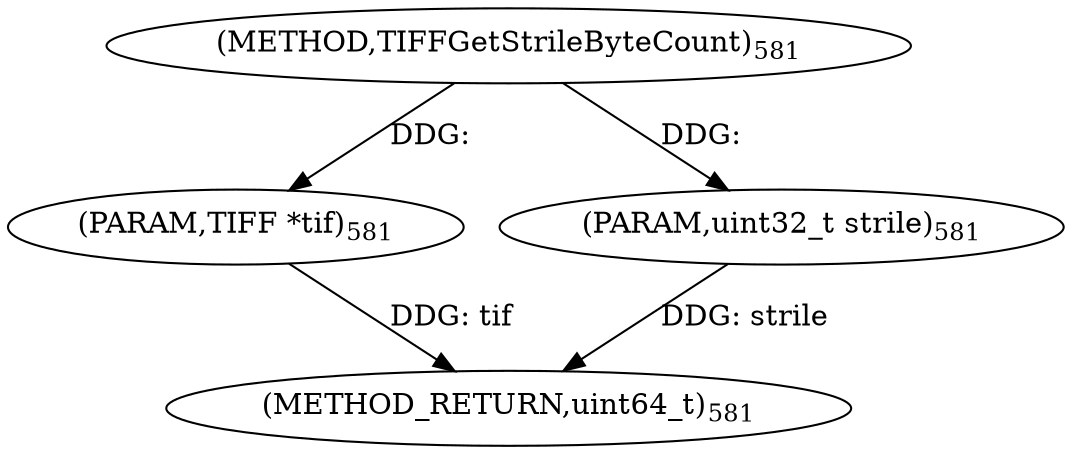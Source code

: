 digraph "TIFFGetStrileByteCount" {  
"9269" [label = <(METHOD,TIFFGetStrileByteCount)<SUB>581</SUB>> ]
"9272" [label = <(METHOD_RETURN,uint64_t)<SUB>581</SUB>> ]
"9270" [label = <(PARAM,TIFF *tif)<SUB>581</SUB>> ]
"9271" [label = <(PARAM,uint32_t strile)<SUB>581</SUB>> ]
  "9270" -> "9272"  [ label = "DDG: tif"] 
  "9271" -> "9272"  [ label = "DDG: strile"] 
  "9269" -> "9270"  [ label = "DDG: "] 
  "9269" -> "9271"  [ label = "DDG: "] 
}
